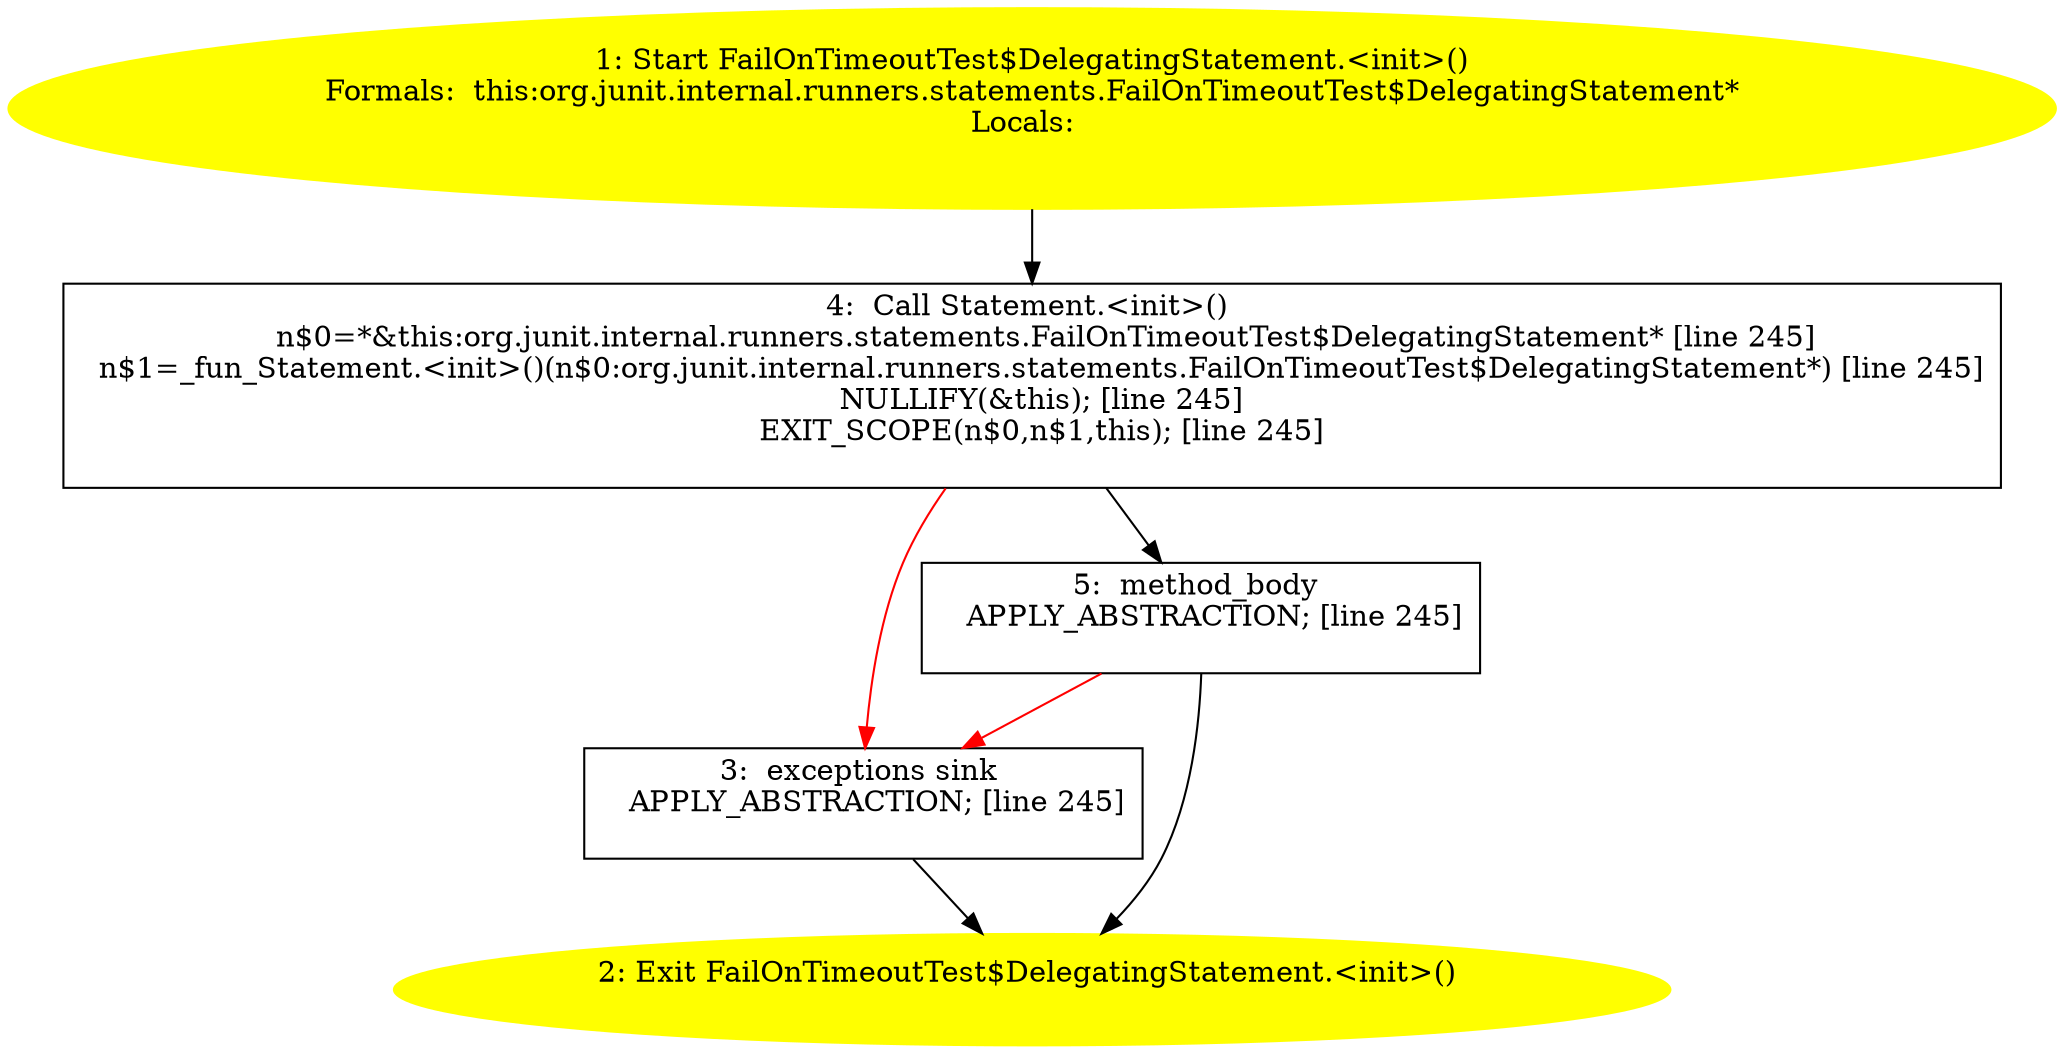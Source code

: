 /* @generated */
digraph cfg {
"org.junit.internal.runners.statements.FailOnTimeoutTest$DelegatingStatement.<init>().1e5c5a12943c44b5005b8aa88073d9a3_1" [label="1: Start FailOnTimeoutTest$DelegatingStatement.<init>()\nFormals:  this:org.junit.internal.runners.statements.FailOnTimeoutTest$DelegatingStatement*\nLocals:  \n  " color=yellow style=filled]
	

	 "org.junit.internal.runners.statements.FailOnTimeoutTest$DelegatingStatement.<init>().1e5c5a12943c44b5005b8aa88073d9a3_1" -> "org.junit.internal.runners.statements.FailOnTimeoutTest$DelegatingStatement.<init>().1e5c5a12943c44b5005b8aa88073d9a3_4" ;
"org.junit.internal.runners.statements.FailOnTimeoutTest$DelegatingStatement.<init>().1e5c5a12943c44b5005b8aa88073d9a3_2" [label="2: Exit FailOnTimeoutTest$DelegatingStatement.<init>() \n  " color=yellow style=filled]
	

"org.junit.internal.runners.statements.FailOnTimeoutTest$DelegatingStatement.<init>().1e5c5a12943c44b5005b8aa88073d9a3_3" [label="3:  exceptions sink \n   APPLY_ABSTRACTION; [line 245]\n " shape="box"]
	

	 "org.junit.internal.runners.statements.FailOnTimeoutTest$DelegatingStatement.<init>().1e5c5a12943c44b5005b8aa88073d9a3_3" -> "org.junit.internal.runners.statements.FailOnTimeoutTest$DelegatingStatement.<init>().1e5c5a12943c44b5005b8aa88073d9a3_2" ;
"org.junit.internal.runners.statements.FailOnTimeoutTest$DelegatingStatement.<init>().1e5c5a12943c44b5005b8aa88073d9a3_4" [label="4:  Call Statement.<init>() \n   n$0=*&this:org.junit.internal.runners.statements.FailOnTimeoutTest$DelegatingStatement* [line 245]\n  n$1=_fun_Statement.<init>()(n$0:org.junit.internal.runners.statements.FailOnTimeoutTest$DelegatingStatement*) [line 245]\n  NULLIFY(&this); [line 245]\n  EXIT_SCOPE(n$0,n$1,this); [line 245]\n " shape="box"]
	

	 "org.junit.internal.runners.statements.FailOnTimeoutTest$DelegatingStatement.<init>().1e5c5a12943c44b5005b8aa88073d9a3_4" -> "org.junit.internal.runners.statements.FailOnTimeoutTest$DelegatingStatement.<init>().1e5c5a12943c44b5005b8aa88073d9a3_5" ;
	 "org.junit.internal.runners.statements.FailOnTimeoutTest$DelegatingStatement.<init>().1e5c5a12943c44b5005b8aa88073d9a3_4" -> "org.junit.internal.runners.statements.FailOnTimeoutTest$DelegatingStatement.<init>().1e5c5a12943c44b5005b8aa88073d9a3_3" [color="red" ];
"org.junit.internal.runners.statements.FailOnTimeoutTest$DelegatingStatement.<init>().1e5c5a12943c44b5005b8aa88073d9a3_5" [label="5:  method_body \n   APPLY_ABSTRACTION; [line 245]\n " shape="box"]
	

	 "org.junit.internal.runners.statements.FailOnTimeoutTest$DelegatingStatement.<init>().1e5c5a12943c44b5005b8aa88073d9a3_5" -> "org.junit.internal.runners.statements.FailOnTimeoutTest$DelegatingStatement.<init>().1e5c5a12943c44b5005b8aa88073d9a3_2" ;
	 "org.junit.internal.runners.statements.FailOnTimeoutTest$DelegatingStatement.<init>().1e5c5a12943c44b5005b8aa88073d9a3_5" -> "org.junit.internal.runners.statements.FailOnTimeoutTest$DelegatingStatement.<init>().1e5c5a12943c44b5005b8aa88073d9a3_3" [color="red" ];
}
